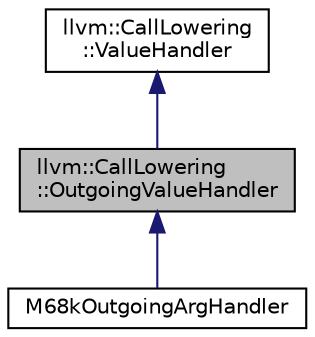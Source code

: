 digraph "llvm::CallLowering::OutgoingValueHandler"
{
 // LATEX_PDF_SIZE
  bgcolor="transparent";
  edge [fontname="Helvetica",fontsize="10",labelfontname="Helvetica",labelfontsize="10"];
  node [fontname="Helvetica",fontsize="10",shape=record];
  Node1 [label="llvm::CallLowering\l::OutgoingValueHandler",height=0.2,width=0.4,color="black", fillcolor="grey75", style="filled", fontcolor="black",tooltip="Base class for ValueHandlers used for arguments passed to a function call, or for return values."];
  Node2 -> Node1 [dir="back",color="midnightblue",fontsize="10",style="solid",fontname="Helvetica"];
  Node2 [label="llvm::CallLowering\l::ValueHandler",height=0.2,width=0.4,color="black",URL="$structllvm_1_1CallLowering_1_1ValueHandler.html",tooltip=" "];
  Node1 -> Node3 [dir="back",color="midnightblue",fontsize="10",style="solid",fontname="Helvetica"];
  Node3 [label="M68kOutgoingArgHandler",height=0.2,width=0.4,color="black",URL="$structM68kOutgoingArgHandler.html",tooltip=" "];
}
